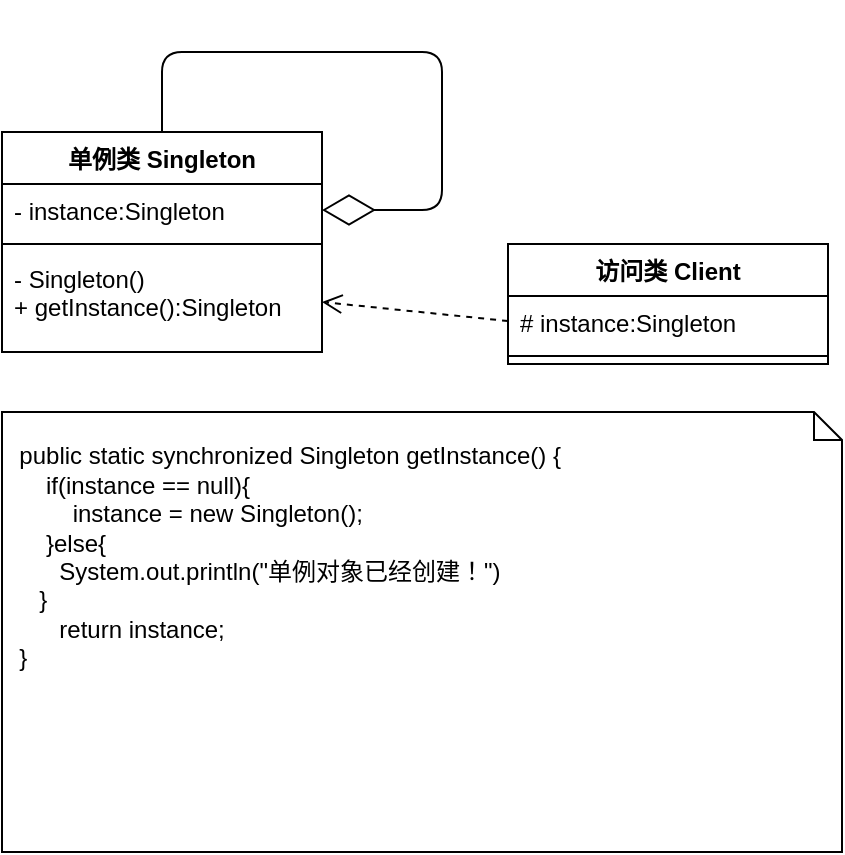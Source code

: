 <mxfile version="10.7.7" type="github"><diagram id="XJV9mHU3EsQZK9Q0hGJv" name="第 1 页"><mxGraphModel dx="792" dy="432" grid="1" gridSize="10" guides="1" tooltips="1" connect="1" arrows="1" fold="1" page="1" pageScale="1" pageWidth="827" pageHeight="1169" math="0" shadow="0"><root><mxCell id="0"/><mxCell id="1" parent="0"/><mxCell id="k3n-ce2z6wA8tErl4lTR-1" value="单例类 Singleton&#10;" style="swimlane;fontStyle=1;align=center;verticalAlign=top;childLayout=stackLayout;horizontal=1;startSize=26;horizontalStack=0;resizeParent=1;resizeParentMax=0;resizeLast=0;collapsible=1;marginBottom=0;" vertex="1" parent="1"><mxGeometry x="160" y="80" width="160" height="110" as="geometry"/></mxCell><mxCell id="k3n-ce2z6wA8tErl4lTR-2" value="- instance:Singleton" style="text;strokeColor=none;fillColor=none;align=left;verticalAlign=top;spacingLeft=4;spacingRight=4;overflow=hidden;rotatable=0;points=[[0,0.5],[1,0.5]];portConstraint=eastwest;" vertex="1" parent="k3n-ce2z6wA8tErl4lTR-1"><mxGeometry y="26" width="160" height="26" as="geometry"/></mxCell><mxCell id="k3n-ce2z6wA8tErl4lTR-3" value="" style="line;strokeWidth=1;fillColor=none;align=left;verticalAlign=middle;spacingTop=-1;spacingLeft=3;spacingRight=3;rotatable=0;labelPosition=right;points=[];portConstraint=eastwest;" vertex="1" parent="k3n-ce2z6wA8tErl4lTR-1"><mxGeometry y="52" width="160" height="8" as="geometry"/></mxCell><mxCell id="k3n-ce2z6wA8tErl4lTR-4" value="- Singleton()&#10;+ getInstance():Singleton&#10;" style="text;strokeColor=none;fillColor=none;align=left;verticalAlign=top;spacingLeft=4;spacingRight=4;overflow=hidden;rotatable=0;points=[[0,0.5],[1,0.5]];portConstraint=eastwest;" vertex="1" parent="k3n-ce2z6wA8tErl4lTR-1"><mxGeometry y="60" width="160" height="50" as="geometry"/></mxCell><mxCell id="k3n-ce2z6wA8tErl4lTR-5" value="" style="endArrow=diamondThin;endFill=0;endSize=24;html=1;exitX=0.5;exitY=0;exitDx=0;exitDy=0;entryX=1;entryY=0.5;entryDx=0;entryDy=0;" edge="1" parent="k3n-ce2z6wA8tErl4lTR-1" source="k3n-ce2z6wA8tErl4lTR-1" target="k3n-ce2z6wA8tErl4lTR-2"><mxGeometry width="160" relative="1" as="geometry"><mxPoint x="80" y="-40" as="sourcePoint"/><mxPoint x="250" y="40" as="targetPoint"/><Array as="points"><mxPoint x="80" y="-40"/><mxPoint x="220" y="-40"/><mxPoint x="220" y="39"/></Array></mxGeometry></mxCell><mxCell id="k3n-ce2z6wA8tErl4lTR-11" value="访问类 Client" style="swimlane;fontStyle=1;align=center;verticalAlign=top;childLayout=stackLayout;horizontal=1;startSize=26;horizontalStack=0;resizeParent=1;resizeParentMax=0;resizeLast=0;collapsible=1;marginBottom=0;" vertex="1" parent="1"><mxGeometry x="413" y="136" width="160" height="60" as="geometry"/></mxCell><mxCell id="k3n-ce2z6wA8tErl4lTR-12" value="# instance:Singleton" style="text;strokeColor=none;fillColor=none;align=left;verticalAlign=top;spacingLeft=4;spacingRight=4;overflow=hidden;rotatable=0;points=[[0,0.5],[1,0.5]];portConstraint=eastwest;" vertex="1" parent="k3n-ce2z6wA8tErl4lTR-11"><mxGeometry y="26" width="160" height="26" as="geometry"/></mxCell><mxCell id="k3n-ce2z6wA8tErl4lTR-13" value="" style="line;strokeWidth=1;fillColor=none;align=left;verticalAlign=middle;spacingTop=-1;spacingLeft=3;spacingRight=3;rotatable=0;labelPosition=right;points=[];portConstraint=eastwest;" vertex="1" parent="k3n-ce2z6wA8tErl4lTR-11"><mxGeometry y="52" width="160" height="8" as="geometry"/></mxCell><mxCell id="k3n-ce2z6wA8tErl4lTR-15" value="" style="html=1;verticalAlign=bottom;endArrow=open;dashed=1;endSize=8;entryX=1;entryY=0.5;entryDx=0;entryDy=0;" edge="1" parent="1" target="k3n-ce2z6wA8tErl4lTR-4"><mxGeometry relative="1" as="geometry"><mxPoint x="413" y="174.5" as="sourcePoint"/><mxPoint x="333" y="174.5" as="targetPoint"/></mxGeometry></mxCell><mxCell id="k3n-ce2z6wA8tErl4lTR-16" value="&amp;nbsp;&amp;nbsp;&lt;br&gt;&amp;nbsp; public static synchronized Singleton getInstance() {&lt;br&gt;&amp;nbsp; &amp;nbsp; &amp;nbsp; if(instance == null){&lt;br&gt;&amp;nbsp; &amp;nbsp; &amp;nbsp; &amp;nbsp; &amp;nbsp; instance = new Singleton();&lt;br&gt;&amp;nbsp; &amp;nbsp; &amp;nbsp; }else{&lt;br&gt;&amp;nbsp; &amp;nbsp; &amp;nbsp; &amp;nbsp; System.out.println(&quot;单例对象已经创建！&quot;)&lt;br&gt;&amp;nbsp; &amp;nbsp; &amp;nbsp;}&lt;br&gt;&amp;nbsp; &amp;nbsp; &amp;nbsp; &amp;nbsp; return instance;&lt;br&gt;&amp;nbsp; }&lt;br&gt;" style="shape=note;whiteSpace=wrap;html=1;size=14;verticalAlign=top;align=left;spacingTop=-6;" vertex="1" parent="1"><mxGeometry x="160" y="220" width="420" height="220" as="geometry"/></mxCell></root></mxGraphModel></diagram></mxfile>